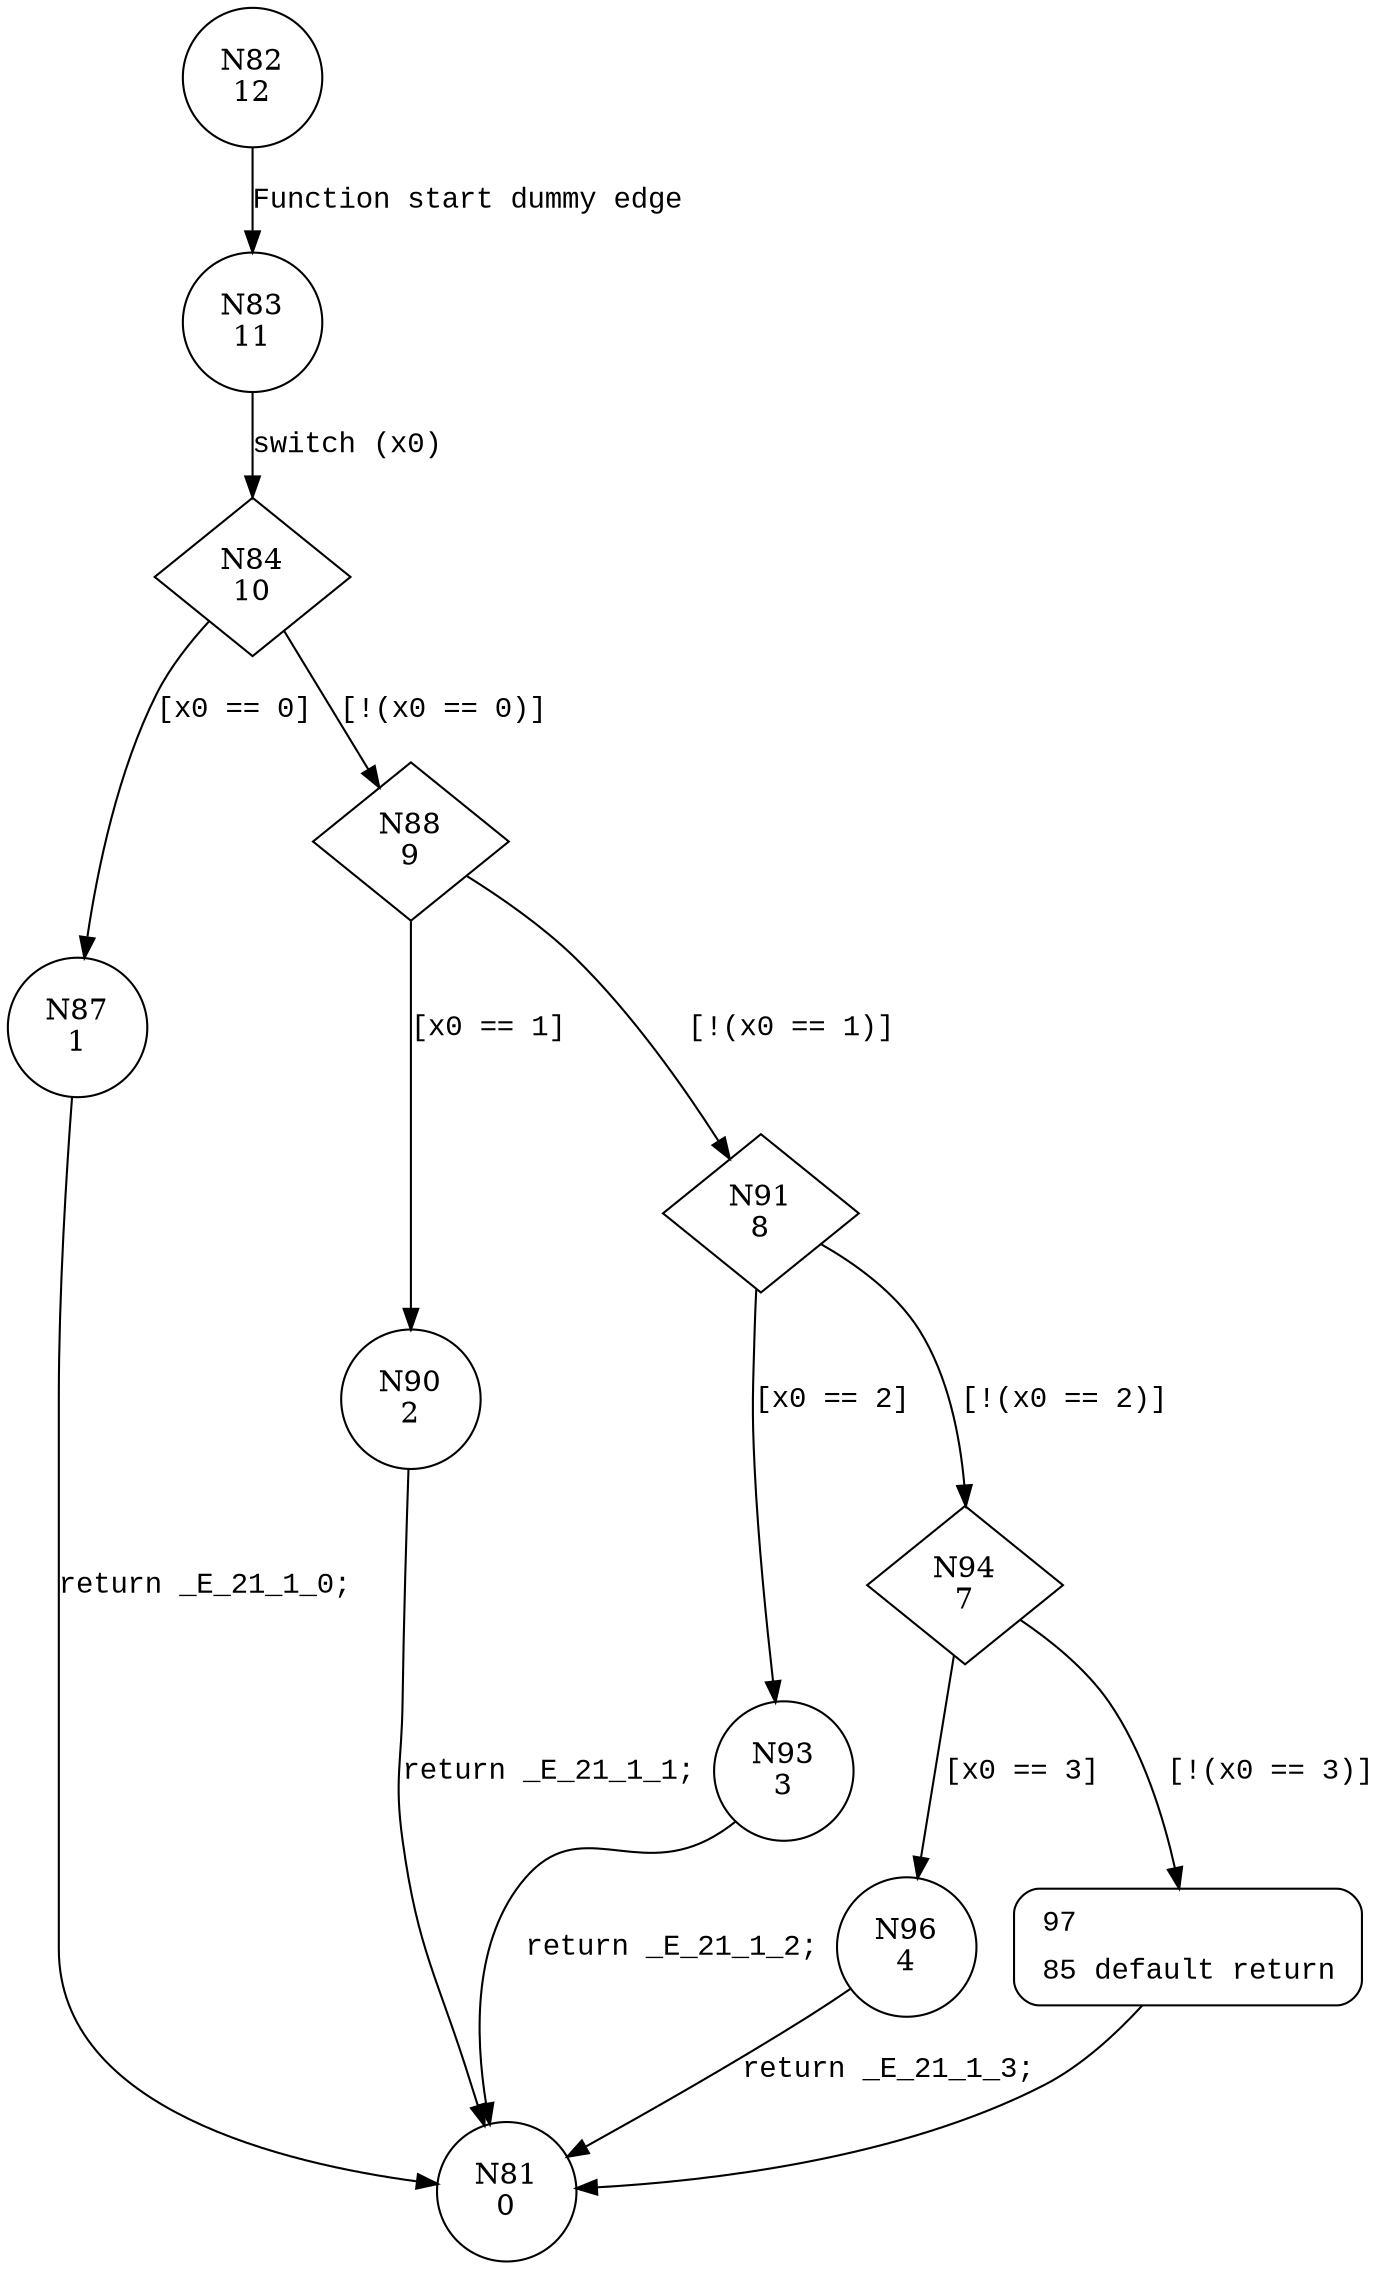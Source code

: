 digraph get_E_21_1 {
82 [shape="circle" label="N82\n12"]
83 [shape="circle" label="N83\n11"]
84 [shape="diamond" label="N84\n10"]
87 [shape="circle" label="N87\n1"]
88 [shape="diamond" label="N88\n9"]
90 [shape="circle" label="N90\n2"]
91 [shape="diamond" label="N91\n8"]
93 [shape="circle" label="N93\n3"]
94 [shape="diamond" label="N94\n7"]
96 [shape="circle" label="N96\n4"]
97 [shape="circle" label="N97\n6"]
81 [shape="circle" label="N81\n0"]
97 [style="filled,bold" penwidth="1" fillcolor="white" fontname="Courier New" shape="Mrecord" label=<<table border="0" cellborder="0" cellpadding="3" bgcolor="white"><tr><td align="right">97</td><td align="left"></td></tr><tr><td align="right">85</td><td align="left">default return</td></tr></table>>]
97 -> 81[label=""]
82 -> 83 [label="Function start dummy edge" fontname="Courier New"]
84 -> 87 [label="[x0 == 0]" fontname="Courier New"]
84 -> 88 [label="[!(x0 == 0)]" fontname="Courier New"]
88 -> 90 [label="[x0 == 1]" fontname="Courier New"]
88 -> 91 [label="[!(x0 == 1)]" fontname="Courier New"]
91 -> 93 [label="[x0 == 2]" fontname="Courier New"]
91 -> 94 [label="[!(x0 == 2)]" fontname="Courier New"]
94 -> 96 [label="[x0 == 3]" fontname="Courier New"]
94 -> 97 [label="[!(x0 == 3)]" fontname="Courier New"]
96 -> 81 [label="return _E_21_1_3;" fontname="Courier New"]
90 -> 81 [label="return _E_21_1_1;" fontname="Courier New"]
83 -> 84 [label="switch (x0)" fontname="Courier New"]
93 -> 81 [label="return _E_21_1_2;" fontname="Courier New"]
87 -> 81 [label="return _E_21_1_0;" fontname="Courier New"]
}
